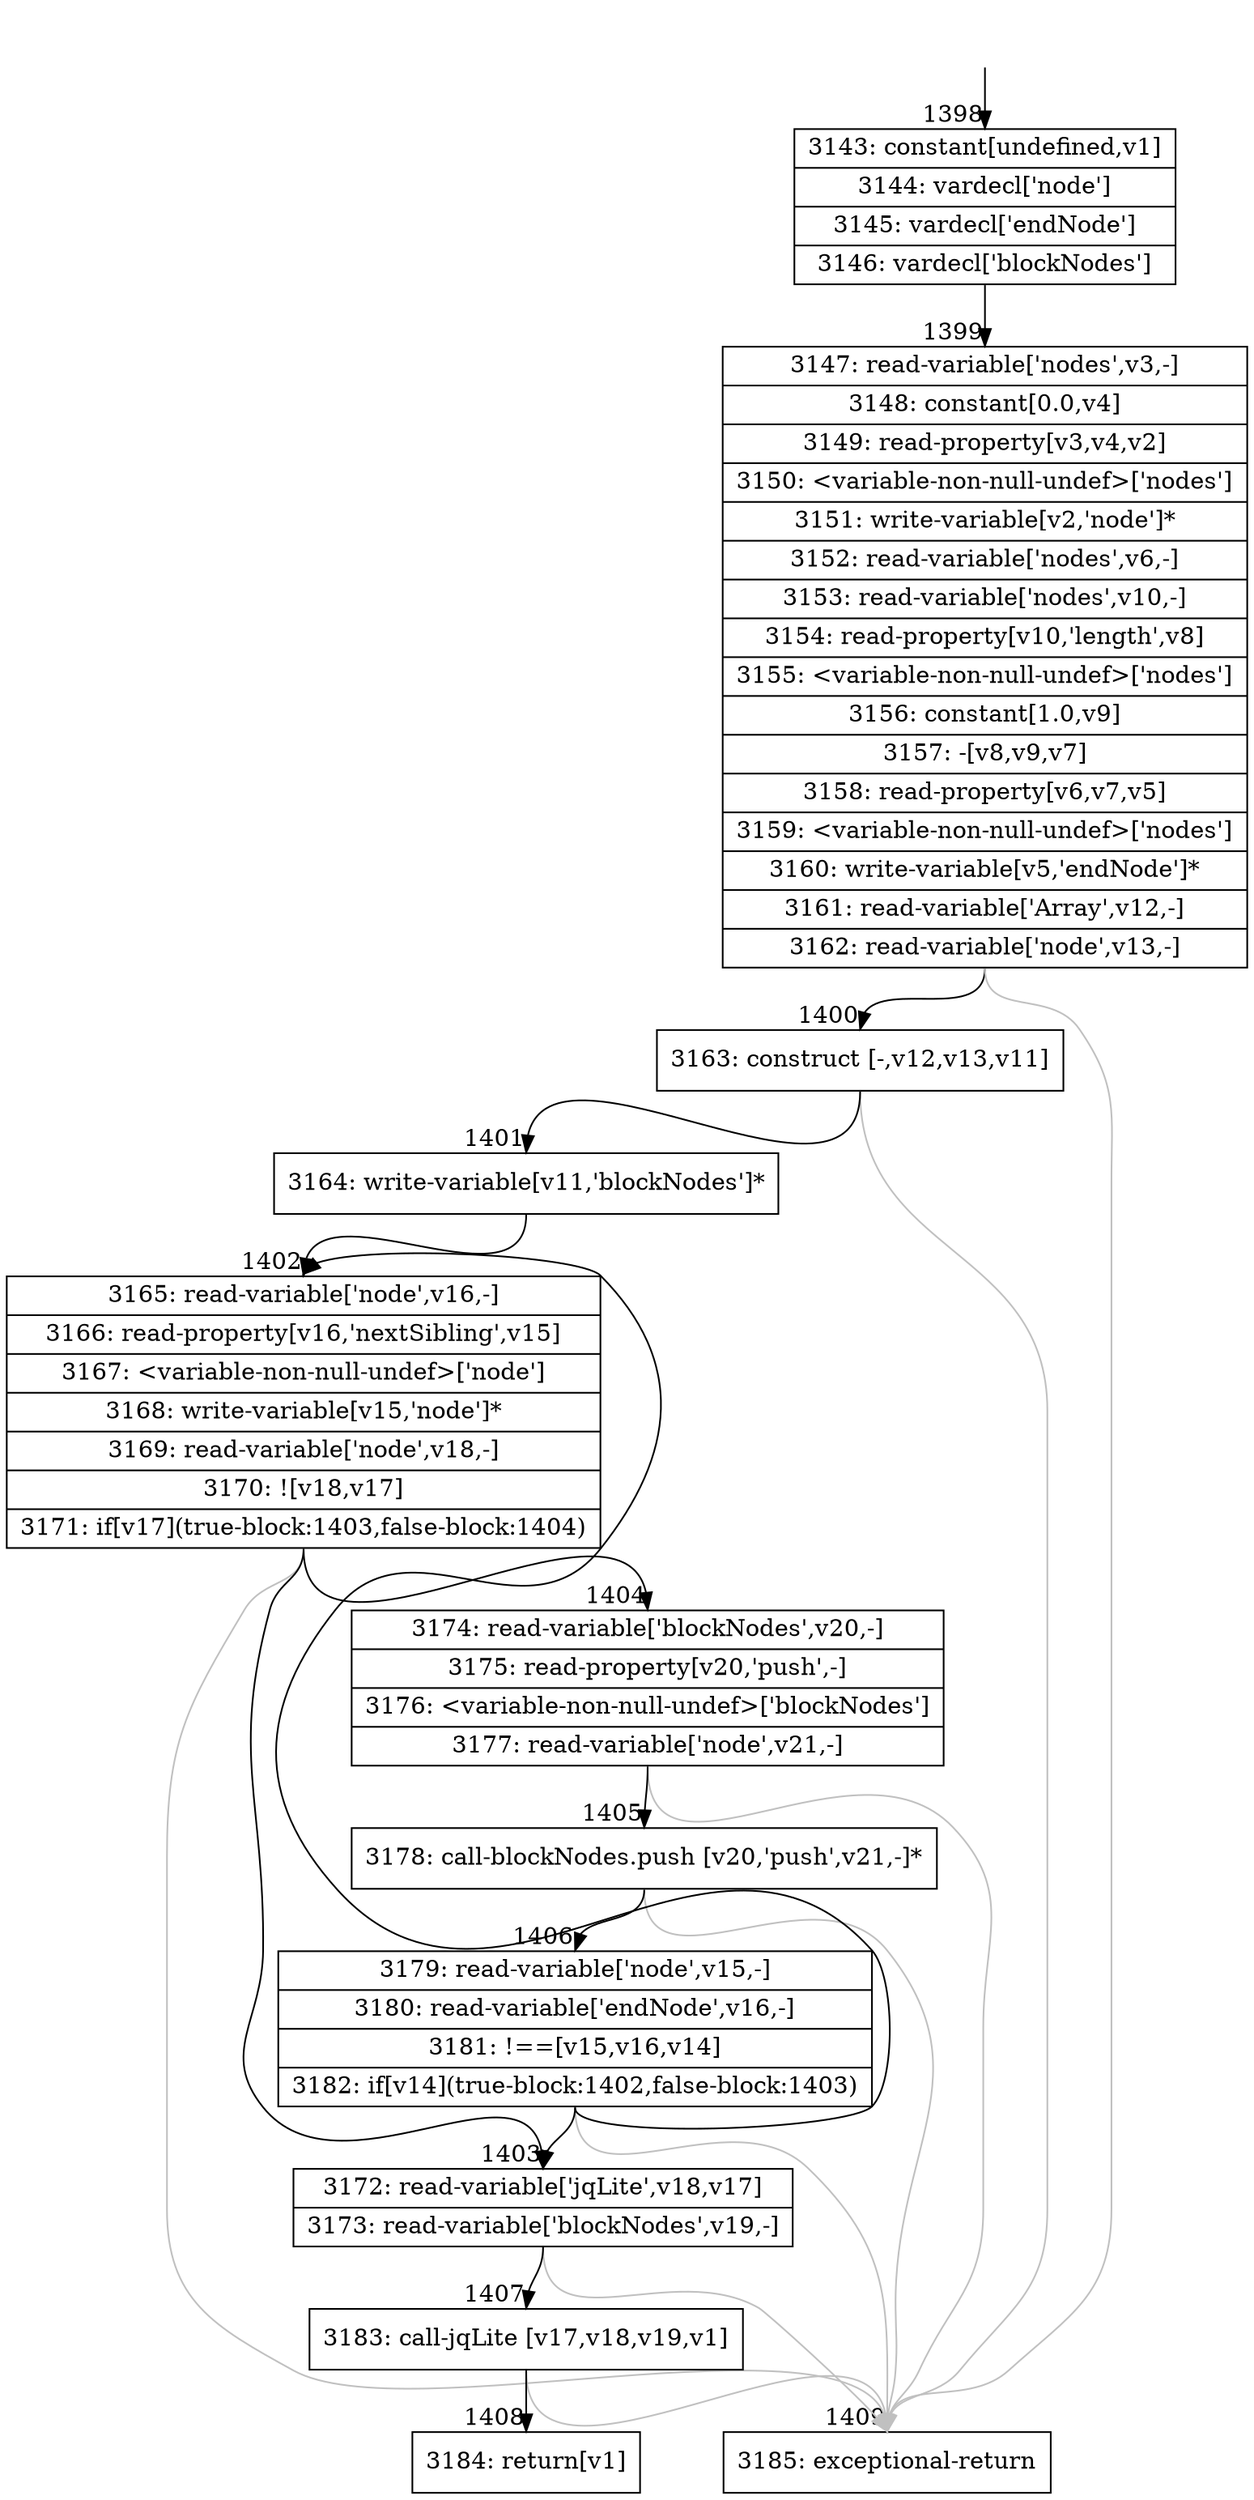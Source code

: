 digraph {
rankdir="TD"
BB_entry101[shape=none,label=""];
BB_entry101 -> BB1398 [tailport=s, headport=n, headlabel="    1398"]
BB1398 [shape=record label="{3143: constant[undefined,v1]|3144: vardecl['node']|3145: vardecl['endNode']|3146: vardecl['blockNodes']}" ] 
BB1398 -> BB1399 [tailport=s, headport=n, headlabel="      1399"]
BB1399 [shape=record label="{3147: read-variable['nodes',v3,-]|3148: constant[0.0,v4]|3149: read-property[v3,v4,v2]|3150: \<variable-non-null-undef\>['nodes']|3151: write-variable[v2,'node']*|3152: read-variable['nodes',v6,-]|3153: read-variable['nodes',v10,-]|3154: read-property[v10,'length',v8]|3155: \<variable-non-null-undef\>['nodes']|3156: constant[1.0,v9]|3157: -[v8,v9,v7]|3158: read-property[v6,v7,v5]|3159: \<variable-non-null-undef\>['nodes']|3160: write-variable[v5,'endNode']*|3161: read-variable['Array',v12,-]|3162: read-variable['node',v13,-]}" ] 
BB1399 -> BB1400 [tailport=s, headport=n, headlabel="      1400"]
BB1399 -> BB1409 [tailport=s, headport=n, color=gray, headlabel="      1409"]
BB1400 [shape=record label="{3163: construct [-,v12,v13,v11]}" ] 
BB1400 -> BB1401 [tailport=s, headport=n, headlabel="      1401"]
BB1400 -> BB1409 [tailport=s, headport=n, color=gray]
BB1401 [shape=record label="{3164: write-variable[v11,'blockNodes']*}" ] 
BB1401 -> BB1402 [tailport=s, headport=n, headlabel="      1402"]
BB1402 [shape=record label="{3165: read-variable['node',v16,-]|3166: read-property[v16,'nextSibling',v15]|3167: \<variable-non-null-undef\>['node']|3168: write-variable[v15,'node']*|3169: read-variable['node',v18,-]|3170: ![v18,v17]|3171: if[v17](true-block:1403,false-block:1404)}" ] 
BB1402 -> BB1403 [tailport=s, headport=n, headlabel="      1403"]
BB1402 -> BB1404 [tailport=s, headport=n, headlabel="      1404"]
BB1402 -> BB1409 [tailport=s, headport=n, color=gray]
BB1403 [shape=record label="{3172: read-variable['jqLite',v18,v17]|3173: read-variable['blockNodes',v19,-]}" ] 
BB1403 -> BB1407 [tailport=s, headport=n, headlabel="      1407"]
BB1403 -> BB1409 [tailport=s, headport=n, color=gray]
BB1404 [shape=record label="{3174: read-variable['blockNodes',v20,-]|3175: read-property[v20,'push',-]|3176: \<variable-non-null-undef\>['blockNodes']|3177: read-variable['node',v21,-]}" ] 
BB1404 -> BB1405 [tailport=s, headport=n, headlabel="      1405"]
BB1404 -> BB1409 [tailport=s, headport=n, color=gray]
BB1405 [shape=record label="{3178: call-blockNodes.push [v20,'push',v21,-]*}" ] 
BB1405 -> BB1406 [tailport=s, headport=n, headlabel="      1406"]
BB1405 -> BB1409 [tailport=s, headport=n, color=gray]
BB1406 [shape=record label="{3179: read-variable['node',v15,-]|3180: read-variable['endNode',v16,-]|3181: !==[v15,v16,v14]|3182: if[v14](true-block:1402,false-block:1403)}" ] 
BB1406 -> BB1402 [tailport=s, headport=n]
BB1406 -> BB1403 [tailport=s, headport=n]
BB1406 -> BB1409 [tailport=s, headport=n, color=gray]
BB1407 [shape=record label="{3183: call-jqLite [v17,v18,v19,v1]}" ] 
BB1407 -> BB1408 [tailport=s, headport=n, headlabel="      1408"]
BB1407 -> BB1409 [tailport=s, headport=n, color=gray]
BB1408 [shape=record label="{3184: return[v1]}" ] 
BB1409 [shape=record label="{3185: exceptional-return}" ] 
//#$~ 1841
}
